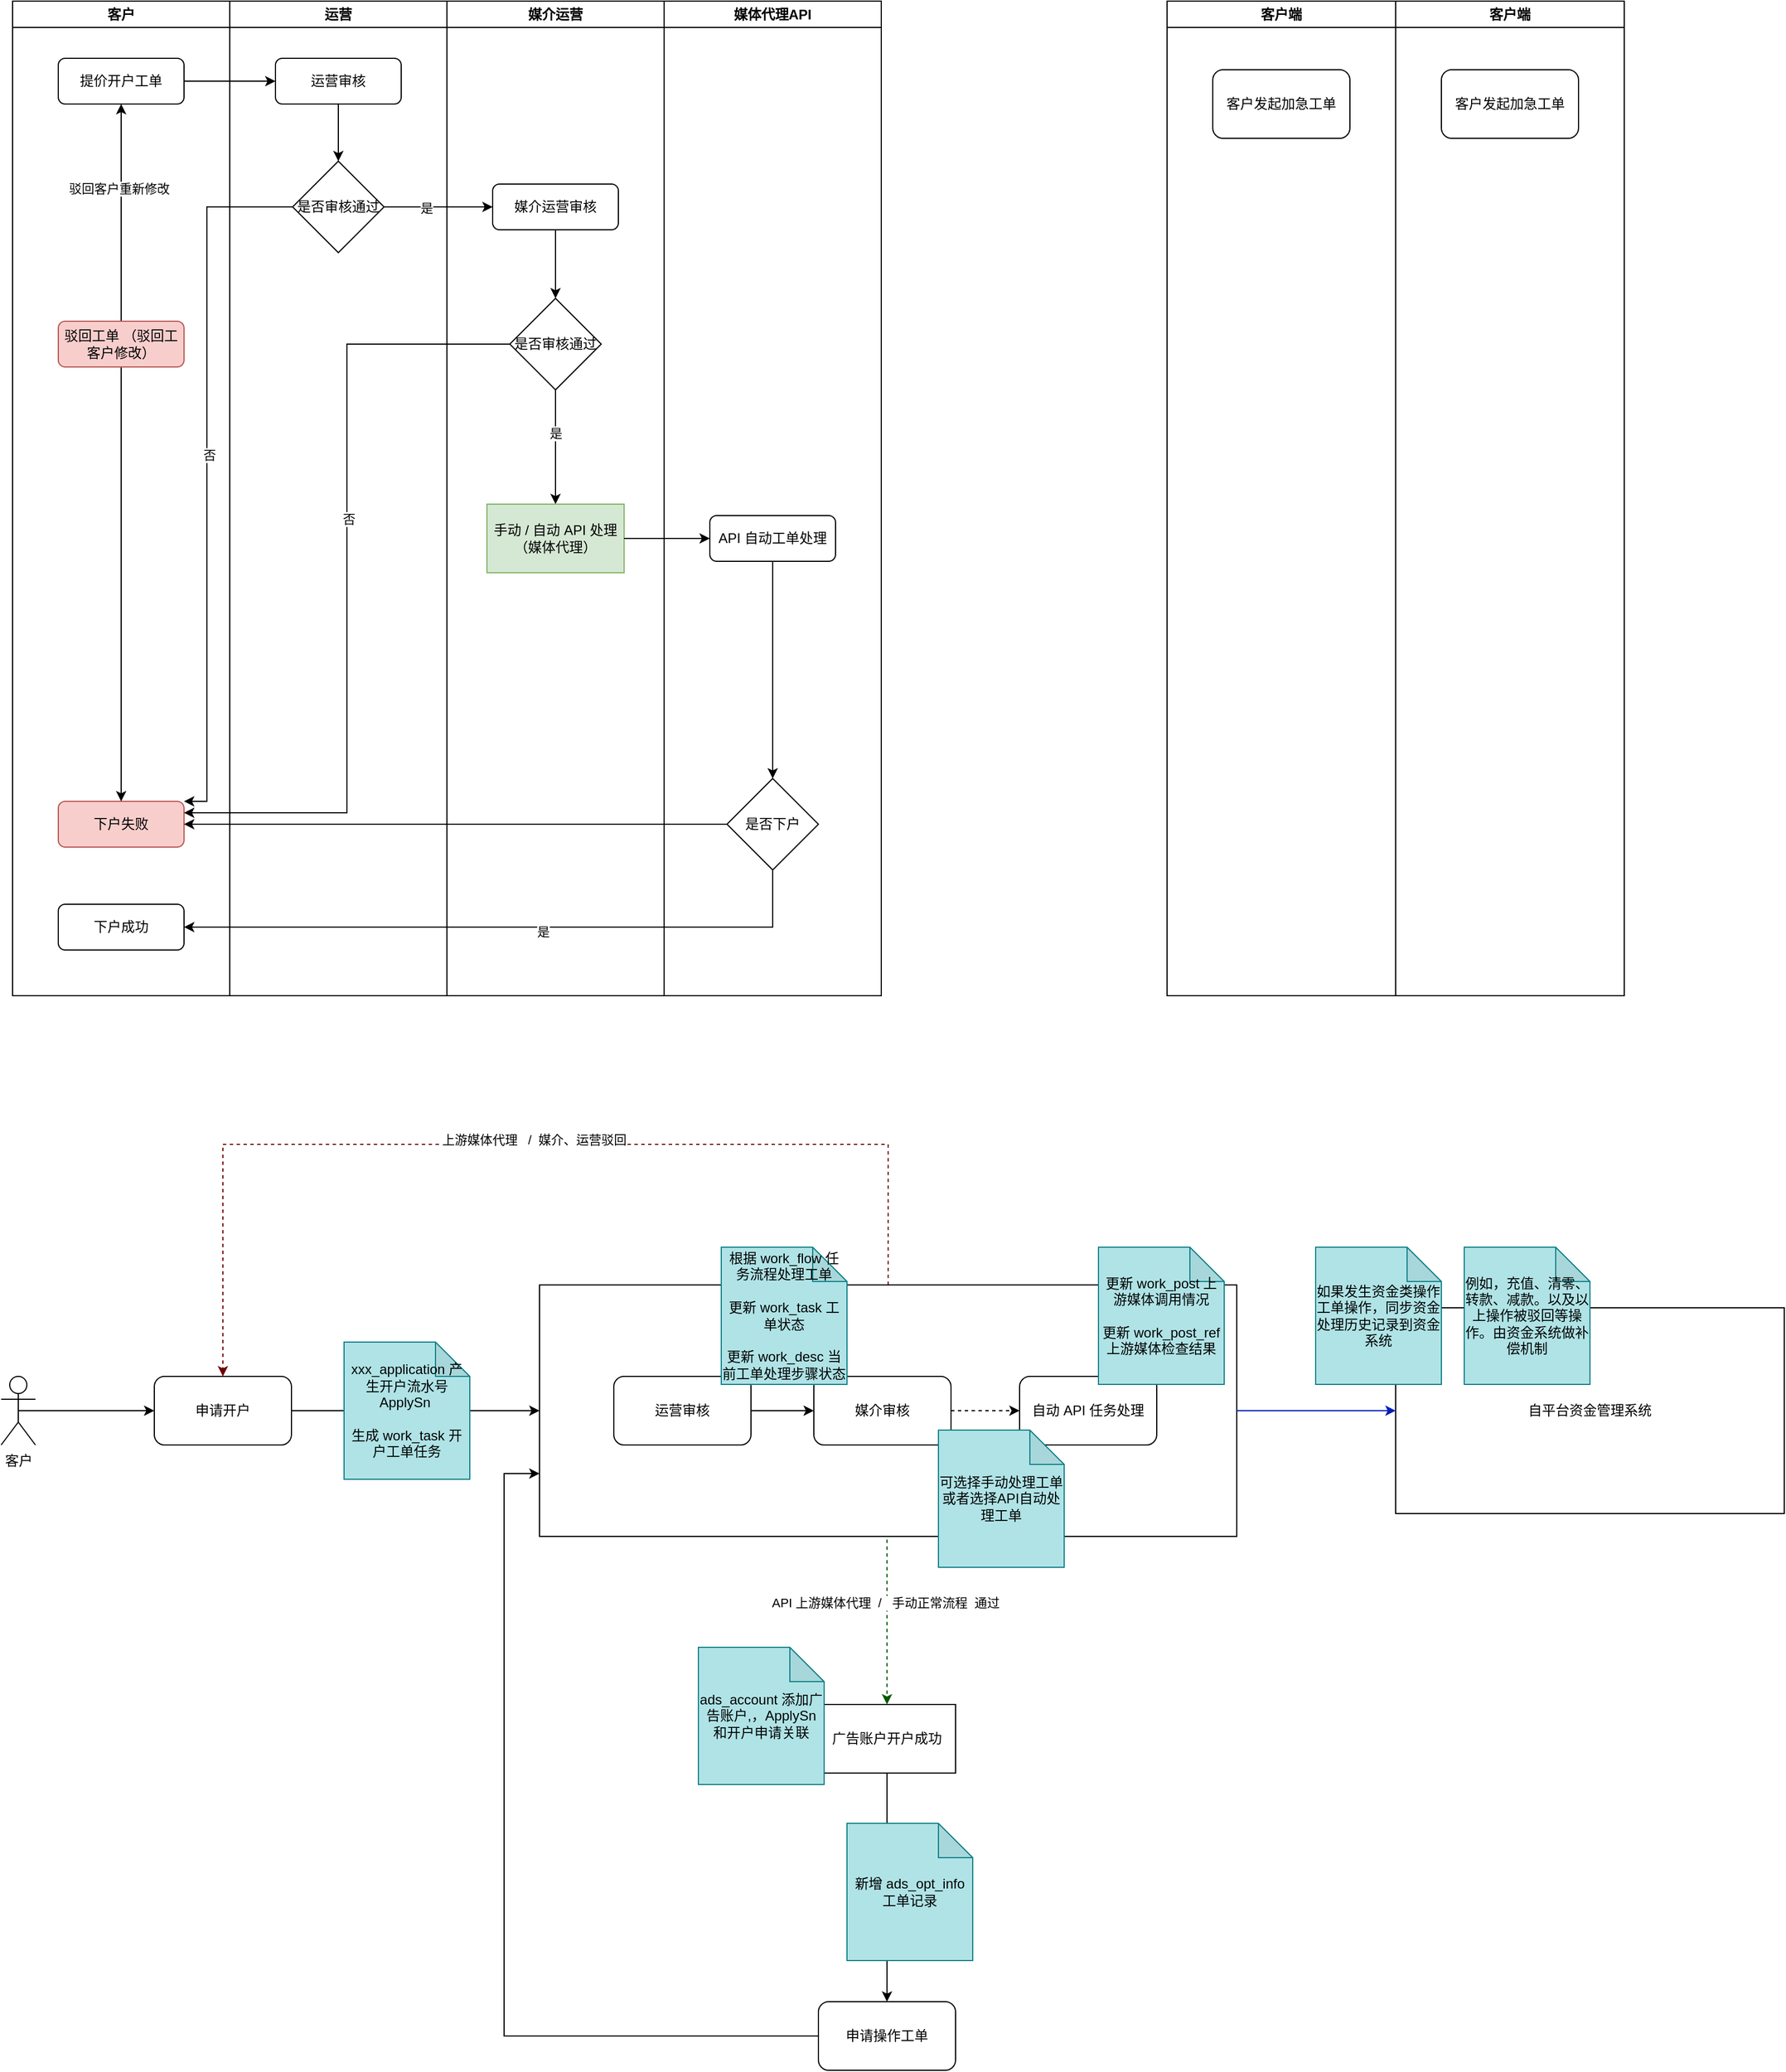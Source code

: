 <mxfile version="21.2.9" type="github">
  <diagram name="第 1 页" id="x_7hoCfTkEh6aC214l1T">
    <mxGraphModel dx="1434" dy="796" grid="1" gridSize="10" guides="1" tooltips="1" connect="1" arrows="1" fold="1" page="1" pageScale="1" pageWidth="827" pageHeight="1169" math="0" shadow="0">
      <root>
        <mxCell id="0" />
        <mxCell id="1" parent="0" />
        <mxCell id="r8onhHZ4YIlXYdtg4Dvh-1" value="客户" style="swimlane;whiteSpace=wrap;html=1;" parent="1" vertex="1">
          <mxGeometry x="170" y="100" width="190" height="870" as="geometry" />
        </mxCell>
        <mxCell id="r8onhHZ4YIlXYdtg4Dvh-5" value="提价开户工单" style="rounded=1;whiteSpace=wrap;html=1;" parent="r8onhHZ4YIlXYdtg4Dvh-1" vertex="1">
          <mxGeometry x="40" y="50" width="110" height="40" as="geometry" />
        </mxCell>
        <mxCell id="r8onhHZ4YIlXYdtg4Dvh-31" value="下户失败" style="rounded=1;whiteSpace=wrap;html=1;fillColor=#f8cecc;strokeColor=#b85450;" parent="r8onhHZ4YIlXYdtg4Dvh-1" vertex="1">
          <mxGeometry x="40" y="700" width="110" height="40" as="geometry" />
        </mxCell>
        <mxCell id="r8onhHZ4YIlXYdtg4Dvh-22" value="下户成功" style="rounded=1;whiteSpace=wrap;html=1;" parent="r8onhHZ4YIlXYdtg4Dvh-1" vertex="1">
          <mxGeometry x="40" y="790" width="110" height="40" as="geometry" />
        </mxCell>
        <mxCell id="r8onhHZ4YIlXYdtg4Dvh-40" style="edgeStyle=orthogonalEdgeStyle;rounded=0;orthogonalLoop=1;jettySize=auto;html=1;exitX=0.5;exitY=1;exitDx=0;exitDy=0;entryX=0.5;entryY=0;entryDx=0;entryDy=0;" parent="r8onhHZ4YIlXYdtg4Dvh-1" source="r8onhHZ4YIlXYdtg4Dvh-39" target="r8onhHZ4YIlXYdtg4Dvh-31" edge="1">
          <mxGeometry relative="1" as="geometry" />
        </mxCell>
        <mxCell id="r8onhHZ4YIlXYdtg4Dvh-41" style="edgeStyle=orthogonalEdgeStyle;rounded=0;orthogonalLoop=1;jettySize=auto;html=1;exitX=0.5;exitY=0;exitDx=0;exitDy=0;entryX=0.5;entryY=1;entryDx=0;entryDy=0;" parent="r8onhHZ4YIlXYdtg4Dvh-1" source="r8onhHZ4YIlXYdtg4Dvh-39" target="r8onhHZ4YIlXYdtg4Dvh-5" edge="1">
          <mxGeometry relative="1" as="geometry" />
        </mxCell>
        <mxCell id="r8onhHZ4YIlXYdtg4Dvh-42" value="驳回客户重新修改" style="edgeLabel;html=1;align=center;verticalAlign=middle;resizable=0;points=[];" parent="r8onhHZ4YIlXYdtg4Dvh-41" vertex="1" connectable="0">
          <mxGeometry x="0.221" y="2" relative="1" as="geometry">
            <mxPoint as="offset" />
          </mxGeometry>
        </mxCell>
        <mxCell id="r8onhHZ4YIlXYdtg4Dvh-39" value="驳回工单 （驳回工客户修改）" style="rounded=1;whiteSpace=wrap;html=1;fillColor=#f8cecc;strokeColor=#b85450;" parent="r8onhHZ4YIlXYdtg4Dvh-1" vertex="1">
          <mxGeometry x="40" y="280" width="110" height="40" as="geometry" />
        </mxCell>
        <mxCell id="r8onhHZ4YIlXYdtg4Dvh-2" value="运营" style="swimlane;whiteSpace=wrap;html=1;startSize=23;" parent="1" vertex="1">
          <mxGeometry x="360" y="100" width="190" height="870" as="geometry" />
        </mxCell>
        <mxCell id="r8onhHZ4YIlXYdtg4Dvh-11" style="edgeStyle=orthogonalEdgeStyle;rounded=0;orthogonalLoop=1;jettySize=auto;html=1;exitX=0.5;exitY=1;exitDx=0;exitDy=0;entryX=0.5;entryY=0;entryDx=0;entryDy=0;" parent="r8onhHZ4YIlXYdtg4Dvh-2" source="r8onhHZ4YIlXYdtg4Dvh-6" target="r8onhHZ4YIlXYdtg4Dvh-10" edge="1">
          <mxGeometry relative="1" as="geometry" />
        </mxCell>
        <mxCell id="r8onhHZ4YIlXYdtg4Dvh-6" value="运营审核" style="rounded=1;whiteSpace=wrap;html=1;" parent="r8onhHZ4YIlXYdtg4Dvh-2" vertex="1">
          <mxGeometry x="40" y="50" width="110" height="40" as="geometry" />
        </mxCell>
        <mxCell id="r8onhHZ4YIlXYdtg4Dvh-10" value="是否审核通过" style="rhombus;whiteSpace=wrap;html=1;" parent="r8onhHZ4YIlXYdtg4Dvh-2" vertex="1">
          <mxGeometry x="55" y="140" width="80" height="80" as="geometry" />
        </mxCell>
        <mxCell id="r8onhHZ4YIlXYdtg4Dvh-3" value="媒介运营" style="swimlane;whiteSpace=wrap;html=1;startSize=23;" parent="1" vertex="1">
          <mxGeometry x="550" y="100" width="190" height="870" as="geometry" />
        </mxCell>
        <mxCell id="r8onhHZ4YIlXYdtg4Dvh-20" style="edgeStyle=orthogonalEdgeStyle;rounded=0;orthogonalLoop=1;jettySize=auto;html=1;exitX=0.5;exitY=1;exitDx=0;exitDy=0;entryX=0.5;entryY=0;entryDx=0;entryDy=0;" parent="r8onhHZ4YIlXYdtg4Dvh-3" source="r8onhHZ4YIlXYdtg4Dvh-16" target="r8onhHZ4YIlXYdtg4Dvh-19" edge="1">
          <mxGeometry relative="1" as="geometry" />
        </mxCell>
        <mxCell id="r8onhHZ4YIlXYdtg4Dvh-16" value="媒介运营审核" style="rounded=1;whiteSpace=wrap;html=1;" parent="r8onhHZ4YIlXYdtg4Dvh-3" vertex="1">
          <mxGeometry x="40" y="160" width="110" height="40" as="geometry" />
        </mxCell>
        <mxCell id="r8onhHZ4YIlXYdtg4Dvh-24" style="edgeStyle=orthogonalEdgeStyle;rounded=0;orthogonalLoop=1;jettySize=auto;html=1;exitX=0.5;exitY=1;exitDx=0;exitDy=0;" parent="r8onhHZ4YIlXYdtg4Dvh-3" source="r8onhHZ4YIlXYdtg4Dvh-19" target="r8onhHZ4YIlXYdtg4Dvh-23" edge="1">
          <mxGeometry relative="1" as="geometry">
            <Array as="points">
              <mxPoint x="95" y="410" />
              <mxPoint x="95" y="410" />
            </Array>
          </mxGeometry>
        </mxCell>
        <mxCell id="r8onhHZ4YIlXYdtg4Dvh-25" value="是" style="edgeLabel;html=1;align=center;verticalAlign=middle;resizable=0;points=[];" parent="r8onhHZ4YIlXYdtg4Dvh-24" vertex="1" connectable="0">
          <mxGeometry x="-0.24" relative="1" as="geometry">
            <mxPoint as="offset" />
          </mxGeometry>
        </mxCell>
        <mxCell id="r8onhHZ4YIlXYdtg4Dvh-19" value="是否审核通过" style="rhombus;whiteSpace=wrap;html=1;" parent="r8onhHZ4YIlXYdtg4Dvh-3" vertex="1">
          <mxGeometry x="55" y="260" width="80" height="80" as="geometry" />
        </mxCell>
        <mxCell id="r8onhHZ4YIlXYdtg4Dvh-23" value="手动 / 自动 API 处理（媒体代理）" style="rounded=0;whiteSpace=wrap;html=1;fillColor=#d5e8d4;strokeColor=#82b366;" parent="r8onhHZ4YIlXYdtg4Dvh-3" vertex="1">
          <mxGeometry x="35" y="440" width="120" height="60" as="geometry" />
        </mxCell>
        <mxCell id="r8onhHZ4YIlXYdtg4Dvh-4" value="媒体代理API" style="swimlane;whiteSpace=wrap;html=1;startSize=23;" parent="1" vertex="1">
          <mxGeometry x="740" y="100" width="190" height="870" as="geometry">
            <mxRectangle x="740" y="100" width="110" height="30" as="alternateBounds" />
          </mxGeometry>
        </mxCell>
        <mxCell id="r8onhHZ4YIlXYdtg4Dvh-21" value="API 自动工单处理" style="rounded=1;whiteSpace=wrap;html=1;" parent="r8onhHZ4YIlXYdtg4Dvh-4" vertex="1">
          <mxGeometry x="40" y="450" width="110" height="40" as="geometry" />
        </mxCell>
        <mxCell id="r8onhHZ4YIlXYdtg4Dvh-9" style="edgeStyle=orthogonalEdgeStyle;rounded=0;orthogonalLoop=1;jettySize=auto;html=1;exitX=1;exitY=0.5;exitDx=0;exitDy=0;movable=1;resizable=1;rotatable=1;deletable=1;editable=1;locked=0;connectable=1;" parent="1" source="r8onhHZ4YIlXYdtg4Dvh-5" target="r8onhHZ4YIlXYdtg4Dvh-6" edge="1">
          <mxGeometry relative="1" as="geometry" />
        </mxCell>
        <mxCell id="r8onhHZ4YIlXYdtg4Dvh-17" style="edgeStyle=orthogonalEdgeStyle;rounded=0;orthogonalLoop=1;jettySize=auto;html=1;exitX=1;exitY=0.5;exitDx=0;exitDy=0;entryX=0;entryY=0.5;entryDx=0;entryDy=0;" parent="1" source="r8onhHZ4YIlXYdtg4Dvh-10" target="r8onhHZ4YIlXYdtg4Dvh-16" edge="1">
          <mxGeometry relative="1" as="geometry" />
        </mxCell>
        <mxCell id="r8onhHZ4YIlXYdtg4Dvh-18" value="是" style="edgeLabel;html=1;align=center;verticalAlign=middle;resizable=0;points=[];" parent="r8onhHZ4YIlXYdtg4Dvh-17" vertex="1" connectable="0">
          <mxGeometry x="-0.219" y="-1" relative="1" as="geometry">
            <mxPoint as="offset" />
          </mxGeometry>
        </mxCell>
        <mxCell id="r8onhHZ4YIlXYdtg4Dvh-26" style="edgeStyle=orthogonalEdgeStyle;rounded=0;orthogonalLoop=1;jettySize=auto;html=1;exitX=1;exitY=0.5;exitDx=0;exitDy=0;entryX=0;entryY=0.5;entryDx=0;entryDy=0;" parent="1" source="r8onhHZ4YIlXYdtg4Dvh-23" target="r8onhHZ4YIlXYdtg4Dvh-21" edge="1">
          <mxGeometry relative="1" as="geometry" />
        </mxCell>
        <mxCell id="r8onhHZ4YIlXYdtg4Dvh-29" style="edgeStyle=orthogonalEdgeStyle;rounded=0;orthogonalLoop=1;jettySize=auto;html=1;exitX=0.5;exitY=1;exitDx=0;exitDy=0;entryX=1;entryY=0.5;entryDx=0;entryDy=0;" parent="1" source="r8onhHZ4YIlXYdtg4Dvh-27" target="r8onhHZ4YIlXYdtg4Dvh-22" edge="1">
          <mxGeometry relative="1" as="geometry" />
        </mxCell>
        <mxCell id="r8onhHZ4YIlXYdtg4Dvh-30" value="是" style="edgeLabel;html=1;align=center;verticalAlign=middle;resizable=0;points=[];" parent="r8onhHZ4YIlXYdtg4Dvh-29" vertex="1" connectable="0">
          <mxGeometry x="-0.112" y="4" relative="1" as="geometry">
            <mxPoint as="offset" />
          </mxGeometry>
        </mxCell>
        <mxCell id="r8onhHZ4YIlXYdtg4Dvh-34" style="edgeStyle=orthogonalEdgeStyle;rounded=0;orthogonalLoop=1;jettySize=auto;html=1;exitX=0;exitY=0.5;exitDx=0;exitDy=0;entryX=1;entryY=0.5;entryDx=0;entryDy=0;" parent="1" source="r8onhHZ4YIlXYdtg4Dvh-27" target="r8onhHZ4YIlXYdtg4Dvh-31" edge="1">
          <mxGeometry relative="1" as="geometry" />
        </mxCell>
        <mxCell id="r8onhHZ4YIlXYdtg4Dvh-27" value="是否下户" style="rhombus;whiteSpace=wrap;html=1;" parent="1" vertex="1">
          <mxGeometry x="795" y="780" width="80" height="80" as="geometry" />
        </mxCell>
        <mxCell id="r8onhHZ4YIlXYdtg4Dvh-28" style="edgeStyle=orthogonalEdgeStyle;rounded=0;orthogonalLoop=1;jettySize=auto;html=1;exitX=0.5;exitY=1;exitDx=0;exitDy=0;" parent="1" source="r8onhHZ4YIlXYdtg4Dvh-21" target="r8onhHZ4YIlXYdtg4Dvh-27" edge="1">
          <mxGeometry relative="1" as="geometry" />
        </mxCell>
        <mxCell id="r8onhHZ4YIlXYdtg4Dvh-35" style="edgeStyle=orthogonalEdgeStyle;rounded=0;orthogonalLoop=1;jettySize=auto;html=1;exitX=0;exitY=0.5;exitDx=0;exitDy=0;entryX=1;entryY=0.25;entryDx=0;entryDy=0;" parent="1" source="r8onhHZ4YIlXYdtg4Dvh-19" target="r8onhHZ4YIlXYdtg4Dvh-31" edge="1">
          <mxGeometry relative="1" as="geometry" />
        </mxCell>
        <mxCell id="r8onhHZ4YIlXYdtg4Dvh-36" value="否" style="edgeLabel;html=1;align=center;verticalAlign=middle;resizable=0;points=[];" parent="r8onhHZ4YIlXYdtg4Dvh-35" vertex="1" connectable="0">
          <mxGeometry x="-0.15" y="1" relative="1" as="geometry">
            <mxPoint as="offset" />
          </mxGeometry>
        </mxCell>
        <mxCell id="r8onhHZ4YIlXYdtg4Dvh-37" style="edgeStyle=orthogonalEdgeStyle;rounded=0;orthogonalLoop=1;jettySize=auto;html=1;exitX=0;exitY=0.5;exitDx=0;exitDy=0;entryX=1;entryY=0;entryDx=0;entryDy=0;" parent="1" source="r8onhHZ4YIlXYdtg4Dvh-10" target="r8onhHZ4YIlXYdtg4Dvh-31" edge="1">
          <mxGeometry relative="1" as="geometry">
            <Array as="points">
              <mxPoint x="340" y="280" />
              <mxPoint x="340" y="800" />
            </Array>
          </mxGeometry>
        </mxCell>
        <mxCell id="r8onhHZ4YIlXYdtg4Dvh-38" value="否" style="edgeLabel;html=1;align=center;verticalAlign=middle;resizable=0;points=[];" parent="r8onhHZ4YIlXYdtg4Dvh-37" vertex="1" connectable="0">
          <mxGeometry x="-0.05" y="2" relative="1" as="geometry">
            <mxPoint as="offset" />
          </mxGeometry>
        </mxCell>
        <mxCell id="ibcv6JZ6BdA33prO5tHu-1" value="客户端" style="swimlane;whiteSpace=wrap;html=1;" parent="1" vertex="1">
          <mxGeometry x="1180" y="100" width="200" height="870" as="geometry" />
        </mxCell>
        <mxCell id="ibcv6JZ6BdA33prO5tHu-2" value="客户发起加急工单" style="rounded=1;whiteSpace=wrap;html=1;" parent="ibcv6JZ6BdA33prO5tHu-1" vertex="1">
          <mxGeometry x="40" y="60" width="120" height="60" as="geometry" />
        </mxCell>
        <mxCell id="ibcv6JZ6BdA33prO5tHu-3" value="客户端" style="swimlane;whiteSpace=wrap;html=1;" parent="1" vertex="1">
          <mxGeometry x="1380" y="100" width="200" height="870" as="geometry" />
        </mxCell>
        <mxCell id="ibcv6JZ6BdA33prO5tHu-4" value="客户发起加急工单" style="rounded=1;whiteSpace=wrap;html=1;" parent="ibcv6JZ6BdA33prO5tHu-3" vertex="1">
          <mxGeometry x="40" y="60" width="120" height="60" as="geometry" />
        </mxCell>
        <mxCell id="9LNK2VqWd-SNEs2dgi0T-7" style="edgeStyle=orthogonalEdgeStyle;rounded=0;orthogonalLoop=1;jettySize=auto;html=1;exitX=0.5;exitY=0.5;exitDx=0;exitDy=0;exitPerimeter=0;entryX=0;entryY=0.5;entryDx=0;entryDy=0;" edge="1" parent="1" source="9LNK2VqWd-SNEs2dgi0T-2" target="9LNK2VqWd-SNEs2dgi0T-3">
          <mxGeometry relative="1" as="geometry" />
        </mxCell>
        <mxCell id="9LNK2VqWd-SNEs2dgi0T-2" value="客户" style="shape=umlActor;verticalLabelPosition=bottom;verticalAlign=top;html=1;outlineConnect=0;" vertex="1" parent="1">
          <mxGeometry x="160" y="1303" width="30" height="60" as="geometry" />
        </mxCell>
        <mxCell id="9LNK2VqWd-SNEs2dgi0T-35" style="edgeStyle=orthogonalEdgeStyle;rounded=0;orthogonalLoop=1;jettySize=auto;html=1;exitX=1;exitY=0.5;exitDx=0;exitDy=0;" edge="1" parent="1" source="9LNK2VqWd-SNEs2dgi0T-3" target="9LNK2VqWd-SNEs2dgi0T-34">
          <mxGeometry relative="1" as="geometry" />
        </mxCell>
        <mxCell id="9LNK2VqWd-SNEs2dgi0T-3" value="申请开户" style="rounded=1;whiteSpace=wrap;html=1;" vertex="1" parent="1">
          <mxGeometry x="294" y="1303" width="120" height="60" as="geometry" />
        </mxCell>
        <mxCell id="9LNK2VqWd-SNEs2dgi0T-14" style="edgeStyle=orthogonalEdgeStyle;rounded=0;orthogonalLoop=1;jettySize=auto;html=1;exitX=0.485;exitY=0.995;exitDx=0;exitDy=0;entryX=0.5;entryY=0;entryDx=0;entryDy=0;dashed=1;fillColor=#008a00;strokeColor=#005700;exitPerimeter=0;" edge="1" parent="1" source="9LNK2VqWd-SNEs2dgi0T-34" target="9LNK2VqWd-SNEs2dgi0T-11">
          <mxGeometry relative="1" as="geometry">
            <mxPoint x="1260" y="1169" as="sourcePoint" />
            <Array as="points">
              <mxPoint x="935" y="1442" />
            </Array>
          </mxGeometry>
        </mxCell>
        <mxCell id="9LNK2VqWd-SNEs2dgi0T-15" value="API 上游媒体代理&amp;nbsp; /&amp;nbsp; &amp;nbsp;手动正常流程&amp;nbsp; 通过&amp;nbsp;" style="edgeLabel;html=1;align=center;verticalAlign=middle;resizable=0;points=[];" vertex="1" connectable="0" parent="9LNK2VqWd-SNEs2dgi0T-14">
          <mxGeometry x="-0.147" relative="1" as="geometry">
            <mxPoint as="offset" />
          </mxGeometry>
        </mxCell>
        <mxCell id="9LNK2VqWd-SNEs2dgi0T-16" style="edgeStyle=orthogonalEdgeStyle;rounded=0;orthogonalLoop=1;jettySize=auto;html=1;exitX=0.5;exitY=0;exitDx=0;exitDy=0;entryX=0.5;entryY=0;entryDx=0;entryDy=0;fillColor=#a20025;strokeColor=#6F0000;dashed=1;" edge="1" parent="1" source="9LNK2VqWd-SNEs2dgi0T-34" target="9LNK2VqWd-SNEs2dgi0T-3">
          <mxGeometry relative="1" as="geometry">
            <mxPoint x="1200" y="1303" as="sourcePoint" />
            <Array as="points">
              <mxPoint x="936" y="1100" />
              <mxPoint x="354" y="1100" />
            </Array>
          </mxGeometry>
        </mxCell>
        <mxCell id="9LNK2VqWd-SNEs2dgi0T-17" value="上游媒体代理&amp;nbsp; &amp;nbsp;/&amp;nbsp; 媒介、运营驳回" style="edgeLabel;html=1;align=center;verticalAlign=middle;resizable=0;points=[];" vertex="1" connectable="0" parent="9LNK2VqWd-SNEs2dgi0T-16">
          <mxGeometry x="-0.046" y="-4" relative="1" as="geometry">
            <mxPoint as="offset" />
          </mxGeometry>
        </mxCell>
        <mxCell id="9LNK2VqWd-SNEs2dgi0T-26" style="edgeStyle=orthogonalEdgeStyle;rounded=0;orthogonalLoop=1;jettySize=auto;html=1;exitX=0.5;exitY=1;exitDx=0;exitDy=0;entryX=0.5;entryY=0;entryDx=0;entryDy=0;" edge="1" parent="1" source="9LNK2VqWd-SNEs2dgi0T-11" target="9LNK2VqWd-SNEs2dgi0T-25">
          <mxGeometry relative="1" as="geometry" />
        </mxCell>
        <mxCell id="9LNK2VqWd-SNEs2dgi0T-11" value="广告账户开户成功" style="rounded=0;whiteSpace=wrap;html=1;" vertex="1" parent="1">
          <mxGeometry x="875" y="1590" width="120" height="60" as="geometry" />
        </mxCell>
        <mxCell id="9LNK2VqWd-SNEs2dgi0T-19" value="xxx_application 产生开户流水号 ApplySn&amp;nbsp;&lt;br&gt;&lt;br&gt;生成 work_task 开户工单任务" style="shape=note;whiteSpace=wrap;html=1;backgroundOutline=1;darkOpacity=0.05;fillColor=#b0e3e6;strokeColor=#0e8088;" vertex="1" parent="1">
          <mxGeometry x="460" y="1273" width="110" height="120" as="geometry" />
        </mxCell>
        <mxCell id="9LNK2VqWd-SNEs2dgi0T-39" style="edgeStyle=orthogonalEdgeStyle;rounded=0;orthogonalLoop=1;jettySize=auto;html=1;exitX=0;exitY=0.5;exitDx=0;exitDy=0;entryX=0;entryY=0.75;entryDx=0;entryDy=0;" edge="1" parent="1" source="9LNK2VqWd-SNEs2dgi0T-25" target="9LNK2VqWd-SNEs2dgi0T-34">
          <mxGeometry relative="1" as="geometry">
            <Array as="points">
              <mxPoint x="600" y="1880" />
              <mxPoint x="600" y="1388" />
            </Array>
          </mxGeometry>
        </mxCell>
        <mxCell id="9LNK2VqWd-SNEs2dgi0T-25" value="申请操作工单" style="rounded=1;whiteSpace=wrap;html=1;" vertex="1" parent="1">
          <mxGeometry x="875" y="1850" width="120" height="60" as="geometry" />
        </mxCell>
        <mxCell id="9LNK2VqWd-SNEs2dgi0T-27" value="新增 ads_opt_info 工单记录" style="shape=note;whiteSpace=wrap;html=1;backgroundOutline=1;darkOpacity=0.05;fillColor=#b0e3e6;strokeColor=#0e8088;" vertex="1" parent="1">
          <mxGeometry x="900" y="1694" width="110" height="120" as="geometry" />
        </mxCell>
        <mxCell id="9LNK2VqWd-SNEs2dgi0T-36" value="" style="group" vertex="1" connectable="0" parent="1">
          <mxGeometry x="631" y="1223" width="610" height="277" as="geometry" />
        </mxCell>
        <mxCell id="9LNK2VqWd-SNEs2dgi0T-34" value="" style="rounded=0;whiteSpace=wrap;html=1;" vertex="1" parent="9LNK2VqWd-SNEs2dgi0T-36">
          <mxGeometry width="610" height="220" as="geometry" />
        </mxCell>
        <mxCell id="9LNK2VqWd-SNEs2dgi0T-29" value="运营审核" style="rounded=1;whiteSpace=wrap;html=1;" vertex="1" parent="9LNK2VqWd-SNEs2dgi0T-36">
          <mxGeometry x="65" y="80" width="120" height="60" as="geometry" />
        </mxCell>
        <mxCell id="9LNK2VqWd-SNEs2dgi0T-30" value="媒介审核" style="rounded=1;whiteSpace=wrap;html=1;" vertex="1" parent="9LNK2VqWd-SNEs2dgi0T-36">
          <mxGeometry x="240" y="80" width="120" height="60" as="geometry" />
        </mxCell>
        <mxCell id="9LNK2VqWd-SNEs2dgi0T-32" style="edgeStyle=orthogonalEdgeStyle;rounded=0;orthogonalLoop=1;jettySize=auto;html=1;exitX=1;exitY=0.5;exitDx=0;exitDy=0;entryX=0;entryY=0.5;entryDx=0;entryDy=0;" edge="1" parent="9LNK2VqWd-SNEs2dgi0T-36" source="9LNK2VqWd-SNEs2dgi0T-29" target="9LNK2VqWd-SNEs2dgi0T-30">
          <mxGeometry relative="1" as="geometry" />
        </mxCell>
        <mxCell id="9LNK2VqWd-SNEs2dgi0T-31" value="自动 API 任务处理" style="rounded=1;whiteSpace=wrap;html=1;" vertex="1" parent="9LNK2VqWd-SNEs2dgi0T-36">
          <mxGeometry x="420" y="80" width="120" height="60" as="geometry" />
        </mxCell>
        <mxCell id="9LNK2VqWd-SNEs2dgi0T-33" style="edgeStyle=orthogonalEdgeStyle;rounded=0;orthogonalLoop=1;jettySize=auto;html=1;exitX=1;exitY=0.5;exitDx=0;exitDy=0;dashed=1;" edge="1" parent="9LNK2VqWd-SNEs2dgi0T-36" source="9LNK2VqWd-SNEs2dgi0T-30" target="9LNK2VqWd-SNEs2dgi0T-31">
          <mxGeometry relative="1" as="geometry" />
        </mxCell>
        <mxCell id="9LNK2VqWd-SNEs2dgi0T-20" value="根据 work_flow 任务流程处理工单&lt;br&gt;&lt;br&gt;更新 work_task 工单状态&lt;br&gt;&lt;br&gt;更新 work_desc 当前工单处理步骤状态" style="shape=note;whiteSpace=wrap;html=1;backgroundOutline=1;darkOpacity=0.05;fillColor=#b0e3e6;strokeColor=#0e8088;" vertex="1" parent="9LNK2VqWd-SNEs2dgi0T-36">
          <mxGeometry x="159" y="-33" width="110" height="120" as="geometry" />
        </mxCell>
        <mxCell id="9LNK2VqWd-SNEs2dgi0T-24" value="更新 work_post 上游媒体调用情况&lt;br&gt;&lt;br&gt;更新 work_post_ref 上游媒体检查结果" style="shape=note;whiteSpace=wrap;html=1;backgroundOutline=1;darkOpacity=0.05;fillColor=#b0e3e6;strokeColor=#0e8088;" vertex="1" parent="9LNK2VqWd-SNEs2dgi0T-36">
          <mxGeometry x="489" y="-33" width="110" height="120" as="geometry" />
        </mxCell>
        <mxCell id="9LNK2VqWd-SNEs2dgi0T-44" value="可选择手动处理工单或者选择API自动处理工单" style="shape=note;whiteSpace=wrap;html=1;backgroundOutline=1;darkOpacity=0.05;fillColor=#b0e3e6;strokeColor=#0e8088;" vertex="1" parent="9LNK2VqWd-SNEs2dgi0T-36">
          <mxGeometry x="349" y="127" width="110" height="120" as="geometry" />
        </mxCell>
        <mxCell id="9LNK2VqWd-SNEs2dgi0T-37" value="ads_account 添加广告账户,，ApplySn 和开户申请关联" style="shape=note;whiteSpace=wrap;html=1;backgroundOutline=1;darkOpacity=0.05;fillColor=#b0e3e6;strokeColor=#0e8088;" vertex="1" parent="1">
          <mxGeometry x="770" y="1540" width="110" height="120" as="geometry" />
        </mxCell>
        <mxCell id="9LNK2VqWd-SNEs2dgi0T-40" value="自平台资金管理系统" style="rounded=0;whiteSpace=wrap;html=1;" vertex="1" parent="1">
          <mxGeometry x="1380" y="1243" width="340" height="180" as="geometry" />
        </mxCell>
        <mxCell id="9LNK2VqWd-SNEs2dgi0T-41" style="edgeStyle=orthogonalEdgeStyle;rounded=0;orthogonalLoop=1;jettySize=auto;html=1;exitX=1;exitY=0.5;exitDx=0;exitDy=0;entryX=0;entryY=0.5;entryDx=0;entryDy=0;fillColor=#0050ef;strokeColor=#001DBC;" edge="1" parent="1" source="9LNK2VqWd-SNEs2dgi0T-34" target="9LNK2VqWd-SNEs2dgi0T-40">
          <mxGeometry relative="1" as="geometry" />
        </mxCell>
        <mxCell id="9LNK2VqWd-SNEs2dgi0T-42" value="如果发生资金类操作工单操作，同步资金处理历史记录到资金系统" style="shape=note;whiteSpace=wrap;html=1;backgroundOutline=1;darkOpacity=0.05;fillColor=#b0e3e6;strokeColor=#0e8088;" vertex="1" parent="1">
          <mxGeometry x="1310" y="1190" width="110" height="120" as="geometry" />
        </mxCell>
        <mxCell id="9LNK2VqWd-SNEs2dgi0T-43" value="例如，充值、清零、转款、减款。以及以上操作被驳回等操作。由资金系统做补偿机制" style="shape=note;whiteSpace=wrap;html=1;backgroundOutline=1;darkOpacity=0.05;fillColor=#b0e3e6;strokeColor=#0e8088;" vertex="1" parent="1">
          <mxGeometry x="1440" y="1190" width="110" height="120" as="geometry" />
        </mxCell>
      </root>
    </mxGraphModel>
  </diagram>
</mxfile>
